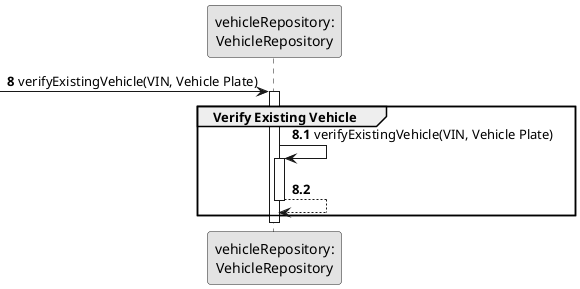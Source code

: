 @startuml
skinparam monochrome true
skinparam packageStyle rectangle
skinparam shadowing false

participant "vehicleRepository:\nVehicleRepository" as VehicleRepository

autonumber 8
-> VehicleRepository  : verifyExistingVehicle(VIN, Vehicle Plate)

activate VehicleRepository
    group Verify Existing Vehicle
    autonumber 8.1

        VehicleRepository -> VehicleRepository: verifyExistingVehicle(VIN, Vehicle Plate)
        activate VehicleRepository

        VehicleRepository --> VehicleRepository
        deactivate VehicleRepository

    end
deactivate VehicleRepository


@enduml